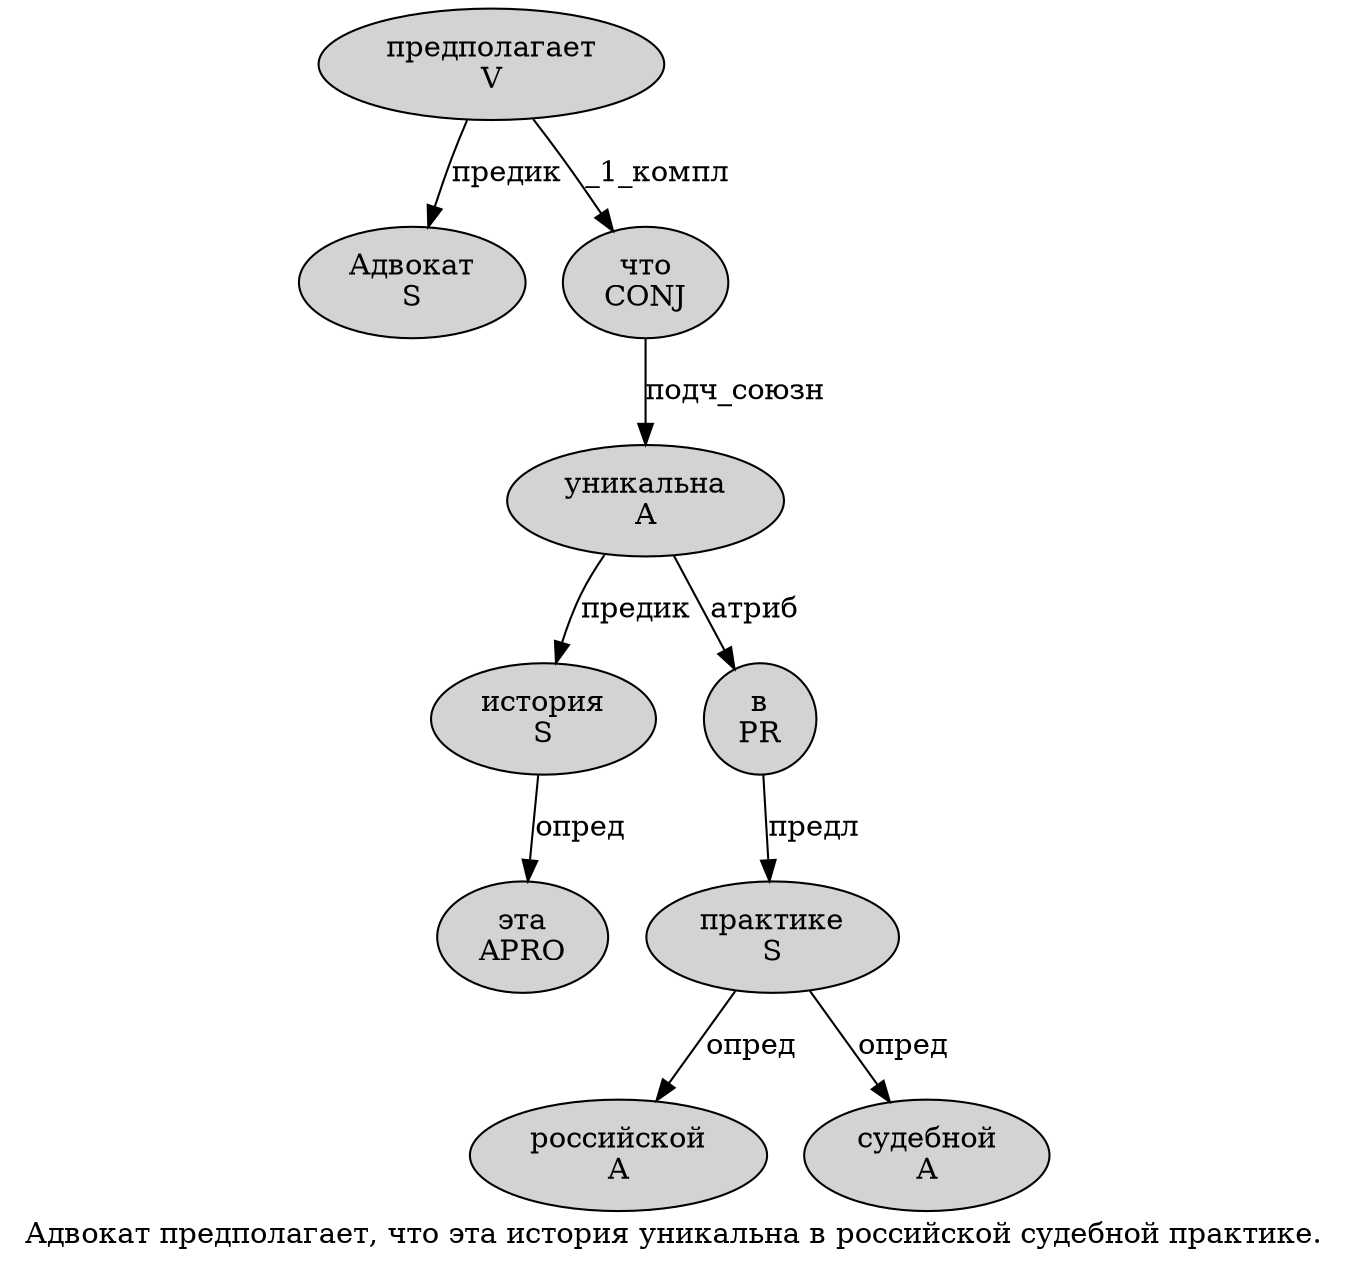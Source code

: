 digraph SENTENCE_632 {
	graph [label="Адвокат предполагает, что эта история уникальна в российской судебной практике."]
	node [style=filled]
		0 [label="Адвокат
S" color="" fillcolor=lightgray penwidth=1 shape=ellipse]
		1 [label="предполагает
V" color="" fillcolor=lightgray penwidth=1 shape=ellipse]
		3 [label="что
CONJ" color="" fillcolor=lightgray penwidth=1 shape=ellipse]
		4 [label="эта
APRO" color="" fillcolor=lightgray penwidth=1 shape=ellipse]
		5 [label="история
S" color="" fillcolor=lightgray penwidth=1 shape=ellipse]
		6 [label="уникальна
A" color="" fillcolor=lightgray penwidth=1 shape=ellipse]
		7 [label="в
PR" color="" fillcolor=lightgray penwidth=1 shape=ellipse]
		8 [label="российской
A" color="" fillcolor=lightgray penwidth=1 shape=ellipse]
		9 [label="судебной
A" color="" fillcolor=lightgray penwidth=1 shape=ellipse]
		10 [label="практике
S" color="" fillcolor=lightgray penwidth=1 shape=ellipse]
			1 -> 0 [label="предик"]
			1 -> 3 [label="_1_компл"]
			6 -> 5 [label="предик"]
			6 -> 7 [label="атриб"]
			5 -> 4 [label="опред"]
			3 -> 6 [label="подч_союзн"]
			7 -> 10 [label="предл"]
			10 -> 8 [label="опред"]
			10 -> 9 [label="опред"]
}